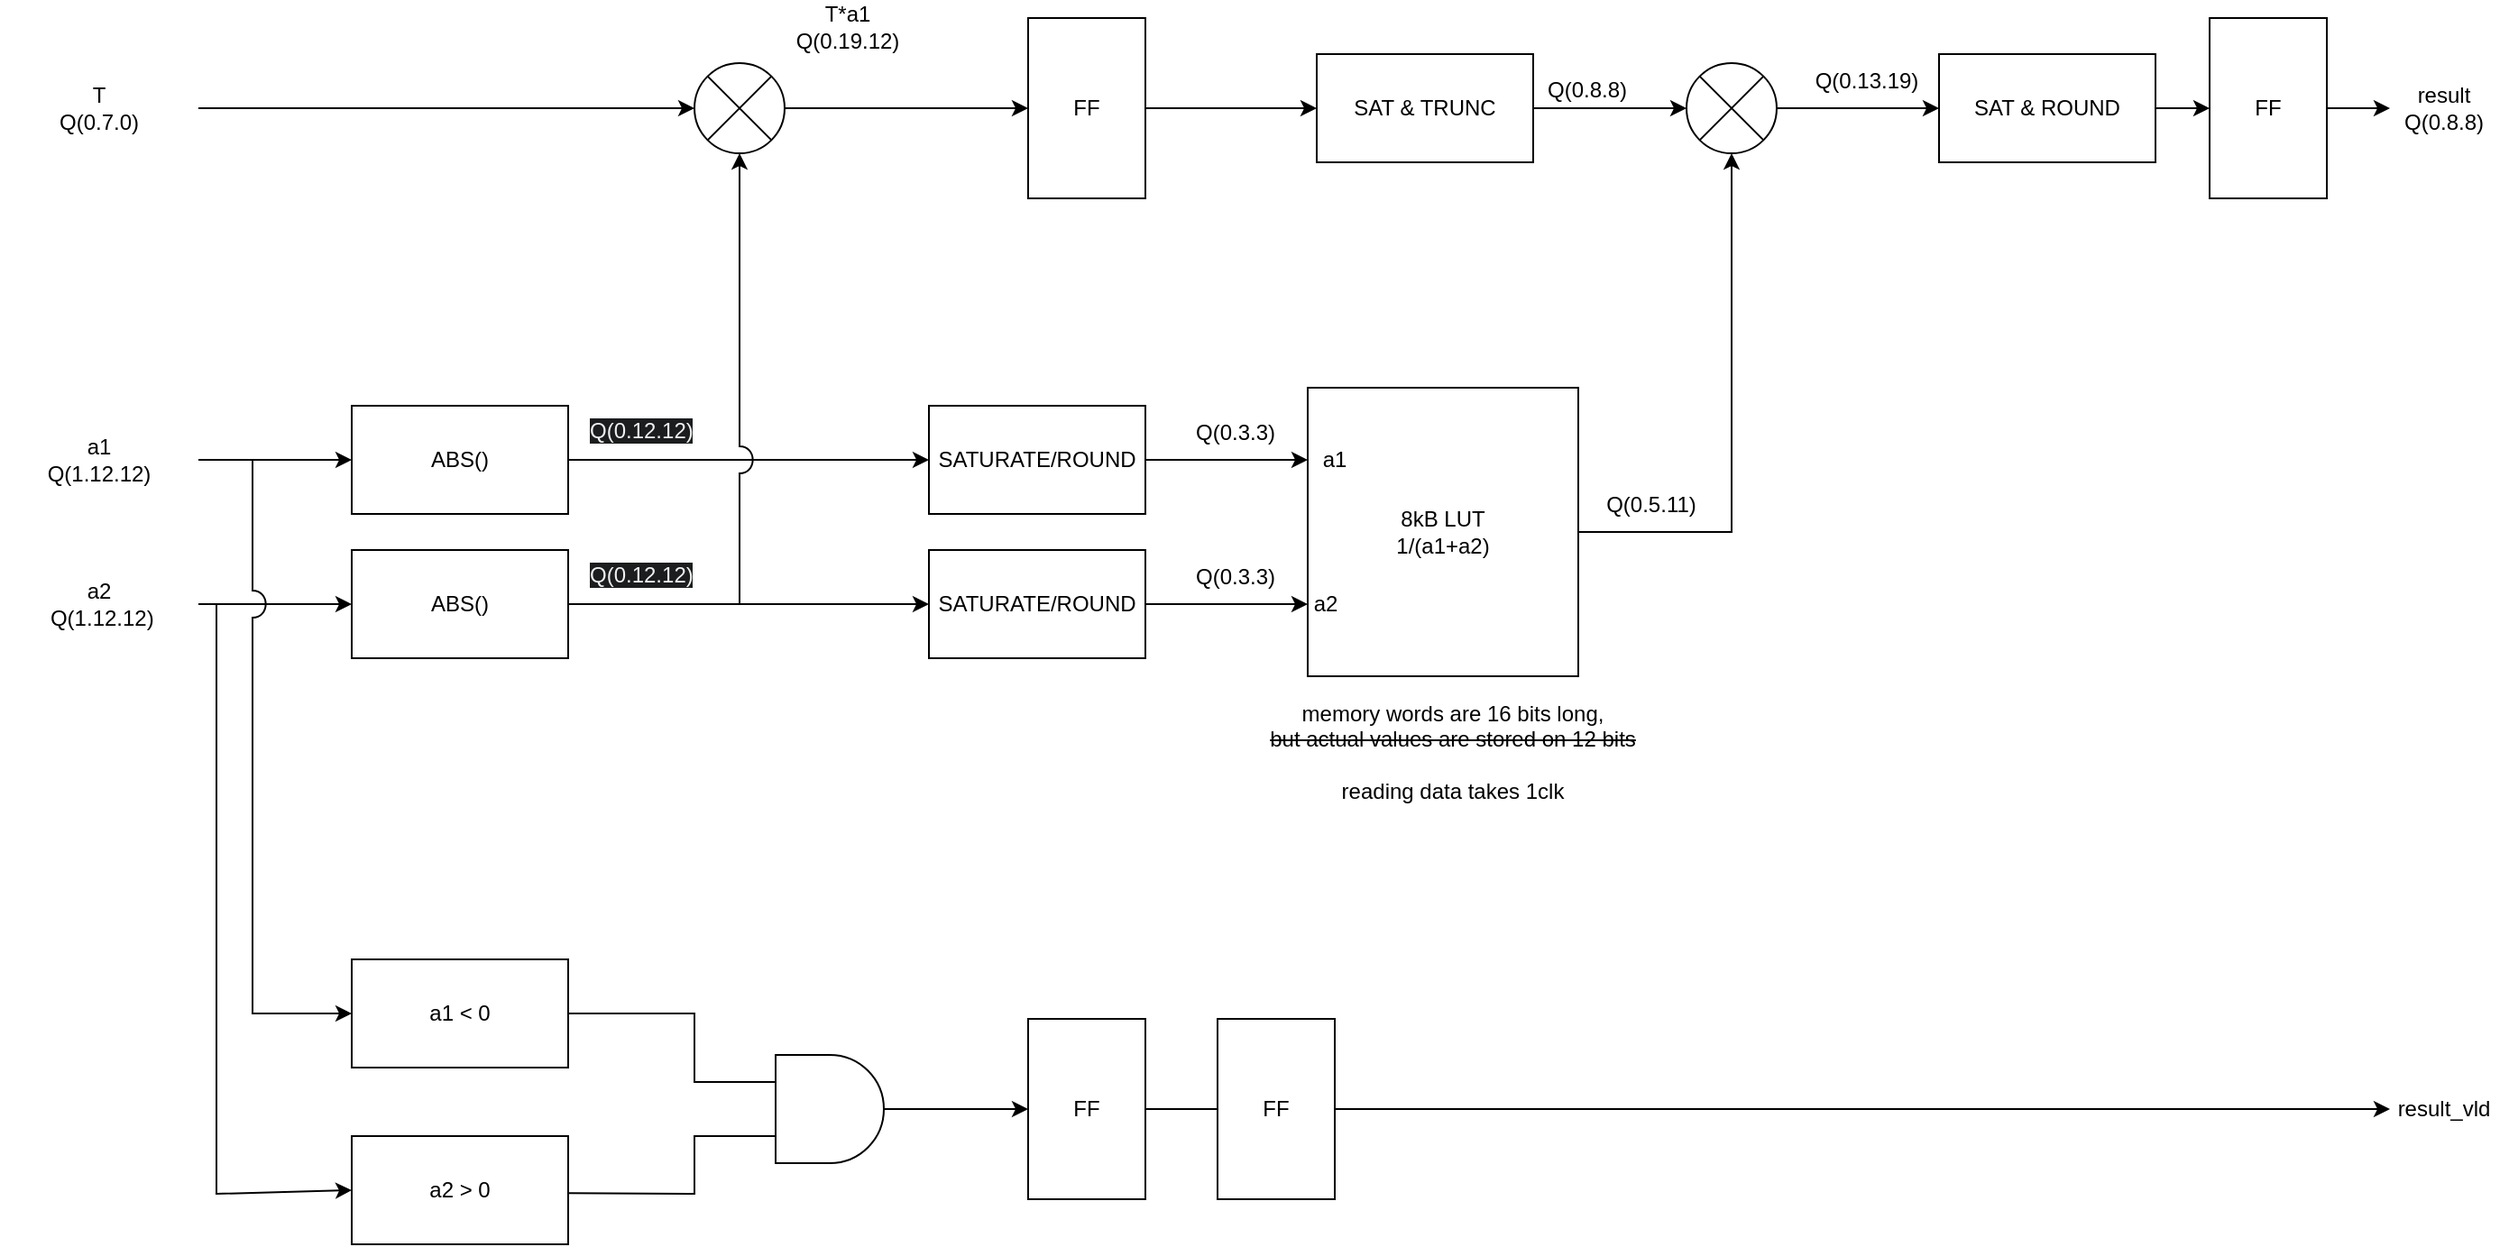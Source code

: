 <mxfile version="21.6.8" type="device">
  <diagram name="Page-1" id="Y2FZgOiFXhpu6reV6E0P">
    <mxGraphModel dx="1411" dy="956" grid="1" gridSize="10" guides="1" tooltips="1" connect="1" arrows="1" fold="1" page="1" pageScale="1" pageWidth="1900" pageHeight="1000" math="0" shadow="0">
      <root>
        <mxCell id="0" />
        <mxCell id="1" parent="0" />
        <mxCell id="UK2O3-0YkTCJeF7wMZOj-2" value="a1 &amp;lt; 0" style="rounded=0;whiteSpace=wrap;html=1;" parent="1" vertex="1">
          <mxGeometry x="495" y="680" width="120" height="60" as="geometry" />
        </mxCell>
        <mxCell id="UK2O3-0YkTCJeF7wMZOj-3" value="a2 &amp;gt; 0" style="rounded=0;whiteSpace=wrap;html=1;" parent="1" vertex="1">
          <mxGeometry x="495" y="778" width="120" height="60" as="geometry" />
        </mxCell>
        <mxCell id="zP4eH2hdWOjzFWE6b_5w-10" value="" style="edgeStyle=orthogonalEdgeStyle;rounded=0;orthogonalLoop=1;jettySize=auto;html=1;" parent="1" source="UK2O3-0YkTCJeF7wMZOj-4" target="zP4eH2hdWOjzFWE6b_5w-8" edge="1">
          <mxGeometry relative="1" as="geometry" />
        </mxCell>
        <mxCell id="UK2O3-0YkTCJeF7wMZOj-4" value="a1 &lt;br&gt;Q(1.12.12)" style="text;html=1;strokeColor=none;fillColor=none;align=center;verticalAlign=middle;whiteSpace=wrap;rounded=0;" parent="1" vertex="1">
          <mxGeometry x="300" y="388" width="110" height="30" as="geometry" />
        </mxCell>
        <mxCell id="zP4eH2hdWOjzFWE6b_5w-11" value="" style="edgeStyle=orthogonalEdgeStyle;rounded=0;orthogonalLoop=1;jettySize=auto;html=1;" parent="1" source="UK2O3-0YkTCJeF7wMZOj-5" target="zP4eH2hdWOjzFWE6b_5w-9" edge="1">
          <mxGeometry relative="1" as="geometry" />
        </mxCell>
        <mxCell id="UK2O3-0YkTCJeF7wMZOj-5" value="a2&lt;br&gt;&amp;nbsp;Q(1.12.12)" style="text;html=1;strokeColor=none;fillColor=none;align=center;verticalAlign=middle;whiteSpace=wrap;rounded=0;" parent="1" vertex="1">
          <mxGeometry x="300" y="468" width="110" height="30" as="geometry" />
        </mxCell>
        <mxCell id="UK2O3-0YkTCJeF7wMZOj-9" value="" style="verticalLabelPosition=bottom;shadow=0;dashed=0;align=center;html=1;verticalAlign=top;shape=mxgraph.electrical.logic_gates.logic_gate;operation=and;" parent="1" vertex="1">
          <mxGeometry x="710" y="733" width="100" height="60" as="geometry" />
        </mxCell>
        <mxCell id="UK2O3-0YkTCJeF7wMZOj-10" value="" style="endArrow=none;html=1;rounded=0;exitX=1;exitY=0.5;exitDx=0;exitDy=0;entryX=0;entryY=0.25;entryDx=0;entryDy=0;entryPerimeter=0;jumpStyle=arc;" parent="1" source="UK2O3-0YkTCJeF7wMZOj-2" target="UK2O3-0YkTCJeF7wMZOj-9" edge="1">
          <mxGeometry width="50" height="50" relative="1" as="geometry">
            <mxPoint x="705" y="743" as="sourcePoint" />
            <mxPoint x="755" y="693" as="targetPoint" />
            <Array as="points">
              <mxPoint x="685" y="710" />
              <mxPoint x="685" y="748" />
            </Array>
          </mxGeometry>
        </mxCell>
        <mxCell id="UK2O3-0YkTCJeF7wMZOj-11" value="" style="endArrow=none;html=1;rounded=0;exitX=1.001;exitY=0.527;exitDx=0;exitDy=0;entryX=0;entryY=0.75;entryDx=0;entryDy=0;entryPerimeter=0;jumpStyle=arc;exitPerimeter=0;" parent="1" source="UK2O3-0YkTCJeF7wMZOj-3" target="UK2O3-0YkTCJeF7wMZOj-9" edge="1">
          <mxGeometry width="50" height="50" relative="1" as="geometry">
            <mxPoint x="685" y="813" as="sourcePoint" />
            <mxPoint x="735" y="763" as="targetPoint" />
            <Array as="points">
              <mxPoint x="685" y="810" />
              <mxPoint x="685" y="778" />
            </Array>
          </mxGeometry>
        </mxCell>
        <mxCell id="UK2O3-0YkTCJeF7wMZOj-14" value="SATURATE/ROUND" style="rounded=0;whiteSpace=wrap;html=1;" parent="1" vertex="1">
          <mxGeometry x="815" y="373" width="120" height="60" as="geometry" />
        </mxCell>
        <mxCell id="UK2O3-0YkTCJeF7wMZOj-16" value="8kB LUT&lt;br&gt;1/(a1+a2)" style="rounded=0;whiteSpace=wrap;html=1;" parent="1" vertex="1">
          <mxGeometry x="1025" y="363" width="150" height="160" as="geometry" />
        </mxCell>
        <mxCell id="UK2O3-0YkTCJeF7wMZOj-15" value="SATURATE/ROUND" style="rounded=0;whiteSpace=wrap;html=1;" parent="1" vertex="1">
          <mxGeometry x="815" y="453" width="120" height="60" as="geometry" />
        </mxCell>
        <mxCell id="UK2O3-0YkTCJeF7wMZOj-18" value="a2" style="text;html=1;strokeColor=none;fillColor=none;align=center;verticalAlign=middle;whiteSpace=wrap;rounded=0;" parent="1" vertex="1">
          <mxGeometry x="1025" y="465.5" width="20" height="35" as="geometry" />
        </mxCell>
        <mxCell id="UK2O3-0YkTCJeF7wMZOj-19" value="" style="endArrow=classic;html=1;rounded=0;exitX=1;exitY=0.5;exitDx=0;exitDy=0;entryX=0;entryY=0.25;entryDx=0;entryDy=0;" parent="1" source="UK2O3-0YkTCJeF7wMZOj-14" target="UK2O3-0YkTCJeF7wMZOj-16" edge="1">
          <mxGeometry width="50" height="50" relative="1" as="geometry">
            <mxPoint x="855" y="333" as="sourcePoint" />
            <mxPoint x="775" y="383" as="targetPoint" />
          </mxGeometry>
        </mxCell>
        <mxCell id="UK2O3-0YkTCJeF7wMZOj-20" value="" style="endArrow=classic;html=1;rounded=0;exitX=1;exitY=0.5;exitDx=0;exitDy=0;entryX=0;entryY=0.75;entryDx=0;entryDy=0;" parent="1" source="UK2O3-0YkTCJeF7wMZOj-15" target="UK2O3-0YkTCJeF7wMZOj-16" edge="1">
          <mxGeometry width="50" height="50" relative="1" as="geometry">
            <mxPoint x="855" y="333" as="sourcePoint" />
            <mxPoint x="905" y="283" as="targetPoint" />
          </mxGeometry>
        </mxCell>
        <mxCell id="UK2O3-0YkTCJeF7wMZOj-21" value="Q(0.3.3)" style="text;html=1;strokeColor=none;fillColor=none;align=center;verticalAlign=middle;whiteSpace=wrap;rounded=0;" parent="1" vertex="1">
          <mxGeometry x="955" y="373" width="60" height="30" as="geometry" />
        </mxCell>
        <mxCell id="UK2O3-0YkTCJeF7wMZOj-22" value="Q(0.3.3)" style="text;html=1;strokeColor=none;fillColor=none;align=center;verticalAlign=middle;whiteSpace=wrap;rounded=0;" parent="1" vertex="1">
          <mxGeometry x="955" y="453" width="60" height="30" as="geometry" />
        </mxCell>
        <mxCell id="UK2O3-0YkTCJeF7wMZOj-24" value="a1" style="text;html=1;strokeColor=none;fillColor=none;align=center;verticalAlign=middle;whiteSpace=wrap;rounded=0;" parent="1" vertex="1">
          <mxGeometry x="1030" y="385.5" width="20" height="35" as="geometry" />
        </mxCell>
        <mxCell id="UK2O3-0YkTCJeF7wMZOj-25" value="T&lt;br&gt;Q(0.7.0)" style="text;html=1;strokeColor=none;fillColor=none;align=center;verticalAlign=middle;whiteSpace=wrap;rounded=0;" parent="1" vertex="1">
          <mxGeometry x="300" y="193" width="110" height="30" as="geometry" />
        </mxCell>
        <mxCell id="UK2O3-0YkTCJeF7wMZOj-31" value="" style="verticalLabelPosition=bottom;shadow=0;dashed=0;align=center;html=1;verticalAlign=top;shape=mxgraph.electrical.abstract.multiplier;" parent="1" vertex="1">
          <mxGeometry x="685" y="183" width="50" height="50" as="geometry" />
        </mxCell>
        <mxCell id="UK2O3-0YkTCJeF7wMZOj-32" value="" style="endArrow=classic;html=1;rounded=0;exitX=1;exitY=0.5;exitDx=0;exitDy=0;entryX=0;entryY=0.5;entryDx=0;entryDy=0;entryPerimeter=0;" parent="1" source="UK2O3-0YkTCJeF7wMZOj-25" target="UK2O3-0YkTCJeF7wMZOj-31" edge="1">
          <mxGeometry width="50" height="50" relative="1" as="geometry">
            <mxPoint x="500" y="223" as="sourcePoint" />
            <mxPoint x="550" y="173" as="targetPoint" />
          </mxGeometry>
        </mxCell>
        <mxCell id="UK2O3-0YkTCJeF7wMZOj-34" value="" style="endArrow=classic;html=1;rounded=0;exitX=1;exitY=0.5;exitDx=0;exitDy=0;exitPerimeter=0;entryX=0;entryY=0.5;entryDx=0;entryDy=0;entryPerimeter=0;" parent="1" source="UK2O3-0YkTCJeF7wMZOj-38" target="UK2O3-0YkTCJeF7wMZOj-35" edge="1">
          <mxGeometry width="50" height="50" relative="1" as="geometry">
            <mxPoint x="770" y="263" as="sourcePoint" />
            <mxPoint x="820" y="213" as="targetPoint" />
          </mxGeometry>
        </mxCell>
        <mxCell id="UK2O3-0YkTCJeF7wMZOj-35" value="" style="verticalLabelPosition=bottom;shadow=0;dashed=0;align=center;html=1;verticalAlign=top;shape=mxgraph.electrical.abstract.multiplier;" parent="1" vertex="1">
          <mxGeometry x="1235" y="183" width="50" height="50" as="geometry" />
        </mxCell>
        <mxCell id="UK2O3-0YkTCJeF7wMZOj-36" value="" style="endArrow=classic;html=1;rounded=0;exitX=1;exitY=0.5;exitDx=0;exitDy=0;entryX=0.5;entryY=1;entryDx=0;entryDy=0;entryPerimeter=0;" parent="1" source="UK2O3-0YkTCJeF7wMZOj-16" target="UK2O3-0YkTCJeF7wMZOj-35" edge="1">
          <mxGeometry width="50" height="50" relative="1" as="geometry">
            <mxPoint x="1135" y="593" as="sourcePoint" />
            <mxPoint x="1220" y="535.5" as="targetPoint" />
            <Array as="points">
              <mxPoint x="1260" y="443" />
            </Array>
          </mxGeometry>
        </mxCell>
        <mxCell id="UK2O3-0YkTCJeF7wMZOj-39" value="" style="endArrow=classic;html=1;rounded=0;exitX=1;exitY=0.5;exitDx=0;exitDy=0;exitPerimeter=0;entryX=0;entryY=0.5;entryDx=0;entryDy=0;entryPerimeter=0;" parent="1" source="6czTqWol4XuBn4S2RK1k-1" target="UK2O3-0YkTCJeF7wMZOj-38" edge="1">
          <mxGeometry width="50" height="50" relative="1" as="geometry">
            <mxPoint x="530" y="208" as="sourcePoint" />
            <mxPoint x="1060" y="208" as="targetPoint" />
          </mxGeometry>
        </mxCell>
        <mxCell id="UK2O3-0YkTCJeF7wMZOj-38" value="SAT &amp;amp; TRUNC" style="rounded=0;whiteSpace=wrap;html=1;" parent="1" vertex="1">
          <mxGeometry x="1030" y="178" width="120" height="60" as="geometry" />
        </mxCell>
        <mxCell id="UK2O3-0YkTCJeF7wMZOj-40" value="T*a1&lt;br&gt;Q(0.19.12)" style="text;html=1;strokeColor=none;fillColor=none;align=center;verticalAlign=middle;whiteSpace=wrap;rounded=0;" parent="1" vertex="1">
          <mxGeometry x="715" y="148" width="110" height="30" as="geometry" />
        </mxCell>
        <mxCell id="UK2O3-0YkTCJeF7wMZOj-41" value="Q(0.8.8)" style="text;html=1;strokeColor=none;fillColor=none;align=center;verticalAlign=middle;whiteSpace=wrap;rounded=0;" parent="1" vertex="1">
          <mxGeometry x="1125" y="183" width="110" height="30" as="geometry" />
        </mxCell>
        <mxCell id="UK2O3-0YkTCJeF7wMZOj-42" value="" style="endArrow=classic;html=1;rounded=0;exitX=1;exitY=0.5;exitDx=0;exitDy=0;exitPerimeter=0;" parent="1" source="UK2O3-0YkTCJeF7wMZOj-44" edge="1">
          <mxGeometry width="50" height="50" relative="1" as="geometry">
            <mxPoint x="1495" y="228" as="sourcePoint" />
            <mxPoint x="1495" y="208" as="targetPoint" />
          </mxGeometry>
        </mxCell>
        <mxCell id="UK2O3-0YkTCJeF7wMZOj-43" value="" style="endArrow=classic;html=1;rounded=0;exitX=1;exitY=0.5;exitDx=0;exitDy=0;exitPerimeter=0;entryX=0;entryY=0.5;entryDx=0;entryDy=0;" parent="1" source="6czTqWol4XuBn4S2RK1k-9" target="UK2O3-0YkTCJeF7wMZOj-50" edge="1">
          <mxGeometry width="50" height="50" relative="1" as="geometry">
            <mxPoint x="800" y="793" as="sourcePoint" />
            <mxPoint x="960" y="763" as="targetPoint" />
          </mxGeometry>
        </mxCell>
        <mxCell id="UK2O3-0YkTCJeF7wMZOj-45" value="" style="endArrow=classic;html=1;rounded=0;exitX=1;exitY=0.5;exitDx=0;exitDy=0;exitPerimeter=0;" parent="1" source="UK2O3-0YkTCJeF7wMZOj-35" target="UK2O3-0YkTCJeF7wMZOj-44" edge="1">
          <mxGeometry width="50" height="50" relative="1" as="geometry">
            <mxPoint x="1385" y="208" as="sourcePoint" />
            <mxPoint x="1495" y="208" as="targetPoint" />
          </mxGeometry>
        </mxCell>
        <mxCell id="UK2O3-0YkTCJeF7wMZOj-44" value="SAT &amp;amp; ROUND" style="rounded=0;whiteSpace=wrap;html=1;" parent="1" vertex="1">
          <mxGeometry x="1375" y="178" width="120" height="60" as="geometry" />
        </mxCell>
        <mxCell id="UK2O3-0YkTCJeF7wMZOj-46" value="" style="endArrow=classic;html=1;rounded=0;exitX=1;exitY=0.5;exitDx=0;exitDy=0;" parent="1" source="6czTqWol4XuBn4S2RK1k-6" target="UK2O3-0YkTCJeF7wMZOj-48" edge="1">
          <mxGeometry width="50" height="50" relative="1" as="geometry">
            <mxPoint x="1735" y="218" as="sourcePoint" />
            <mxPoint x="1615" y="208" as="targetPoint" />
          </mxGeometry>
        </mxCell>
        <mxCell id="UK2O3-0YkTCJeF7wMZOj-48" value="result&lt;br&gt;Q(0.8.8)" style="text;html=1;strokeColor=none;fillColor=none;align=center;verticalAlign=middle;whiteSpace=wrap;rounded=0;" parent="1" vertex="1">
          <mxGeometry x="1625" y="193" width="60" height="30" as="geometry" />
        </mxCell>
        <mxCell id="UK2O3-0YkTCJeF7wMZOj-49" value="Q(0.13.19)" style="text;html=1;strokeColor=none;fillColor=none;align=center;verticalAlign=middle;whiteSpace=wrap;rounded=0;" parent="1" vertex="1">
          <mxGeometry x="1305" y="178" width="60" height="30" as="geometry" />
        </mxCell>
        <mxCell id="UK2O3-0YkTCJeF7wMZOj-50" value="result_vld" style="text;html=1;strokeColor=none;fillColor=none;align=center;verticalAlign=middle;whiteSpace=wrap;rounded=0;" parent="1" vertex="1">
          <mxGeometry x="1625" y="748" width="60" height="30" as="geometry" />
        </mxCell>
        <mxCell id="wV1XkCn4svyAnm5CYO1I-1" value="memory words are 16 bits long, &lt;br&gt;&lt;strike&gt;but actual values are stored on 12 bits&lt;/strike&gt;&lt;br&gt;&lt;br&gt;reading data takes 1clk" style="text;html=1;align=center;verticalAlign=middle;resizable=0;points=[];autosize=1;strokeColor=none;fillColor=none;" parent="1" vertex="1">
          <mxGeometry x="990" y="530" width="230" height="70" as="geometry" />
        </mxCell>
        <mxCell id="6czTqWol4XuBn4S2RK1k-2" value="" style="endArrow=classic;html=1;rounded=0;exitX=1;exitY=0.5;exitDx=0;exitDy=0;exitPerimeter=0;entryX=0;entryY=0.5;entryDx=0;entryDy=0;entryPerimeter=0;" parent="1" source="UK2O3-0YkTCJeF7wMZOj-31" target="6czTqWol4XuBn4S2RK1k-1" edge="1">
          <mxGeometry width="50" height="50" relative="1" as="geometry">
            <mxPoint x="530" y="208" as="sourcePoint" />
            <mxPoint x="830" y="208" as="targetPoint" />
          </mxGeometry>
        </mxCell>
        <mxCell id="6czTqWol4XuBn4S2RK1k-1" value="FF" style="rounded=0;whiteSpace=wrap;html=1;" parent="1" vertex="1">
          <mxGeometry x="870" y="158" width="65" height="100" as="geometry" />
        </mxCell>
        <mxCell id="6czTqWol4XuBn4S2RK1k-5" value="Q(0.5.11)" style="text;html=1;align=center;verticalAlign=middle;resizable=0;points=[];autosize=1;strokeColor=none;fillColor=none;" parent="1" vertex="1">
          <mxGeometry x="1180" y="413" width="70" height="30" as="geometry" />
        </mxCell>
        <mxCell id="6czTqWol4XuBn4S2RK1k-8" value="" style="endArrow=classic;html=1;rounded=0;exitX=1;exitY=0.5;exitDx=0;exitDy=0;" parent="1" source="UK2O3-0YkTCJeF7wMZOj-44" target="6czTqWol4XuBn4S2RK1k-6" edge="1">
          <mxGeometry width="50" height="50" relative="1" as="geometry">
            <mxPoint x="1495" y="208" as="sourcePoint" />
            <mxPoint x="1625" y="208" as="targetPoint" />
          </mxGeometry>
        </mxCell>
        <mxCell id="6czTqWol4XuBn4S2RK1k-6" value="FF" style="rounded=0;whiteSpace=wrap;html=1;" parent="1" vertex="1">
          <mxGeometry x="1525" y="158" width="65" height="100" as="geometry" />
        </mxCell>
        <mxCell id="6czTqWol4XuBn4S2RK1k-10" value="" style="endArrow=classic;html=1;rounded=0;exitX=1;exitY=0.5;exitDx=0;exitDy=0;exitPerimeter=0;entryX=0;entryY=0.5;entryDx=0;entryDy=0;" parent="1" source="UK2O3-0YkTCJeF7wMZOj-9" target="6czTqWol4XuBn4S2RK1k-9" edge="1">
          <mxGeometry width="50" height="50" relative="1" as="geometry">
            <mxPoint x="935" y="768" as="sourcePoint" />
            <mxPoint x="1480" y="768" as="targetPoint" />
          </mxGeometry>
        </mxCell>
        <mxCell id="6czTqWol4XuBn4S2RK1k-9" value="FF" style="rounded=0;whiteSpace=wrap;html=1;" parent="1" vertex="1">
          <mxGeometry x="870" y="713" width="65" height="100" as="geometry" />
        </mxCell>
        <mxCell id="zP4eH2hdWOjzFWE6b_5w-12" value="" style="edgeStyle=orthogonalEdgeStyle;rounded=0;orthogonalLoop=1;jettySize=auto;html=1;" parent="1" source="zP4eH2hdWOjzFWE6b_5w-8" target="UK2O3-0YkTCJeF7wMZOj-14" edge="1">
          <mxGeometry relative="1" as="geometry" />
        </mxCell>
        <mxCell id="zP4eH2hdWOjzFWE6b_5w-8" value="ABS()" style="rounded=0;whiteSpace=wrap;html=1;" parent="1" vertex="1">
          <mxGeometry x="495" y="373" width="120" height="60" as="geometry" />
        </mxCell>
        <mxCell id="zP4eH2hdWOjzFWE6b_5w-13" value="" style="edgeStyle=orthogonalEdgeStyle;rounded=0;orthogonalLoop=1;jettySize=auto;html=1;" parent="1" source="zP4eH2hdWOjzFWE6b_5w-9" target="UK2O3-0YkTCJeF7wMZOj-15" edge="1">
          <mxGeometry relative="1" as="geometry" />
        </mxCell>
        <mxCell id="zP4eH2hdWOjzFWE6b_5w-9" value="ABS()" style="rounded=0;whiteSpace=wrap;html=1;" parent="1" vertex="1">
          <mxGeometry x="495" y="453" width="120" height="60" as="geometry" />
        </mxCell>
        <mxCell id="zP4eH2hdWOjzFWE6b_5w-14" value="" style="endArrow=classic;html=1;rounded=0;entryX=0.5;entryY=1;entryDx=0;entryDy=0;entryPerimeter=0;jumpStyle=arc;sourcePerimeterSpacing=0;startSize=6;shadow=0;jumpSize=15;" parent="1" target="UK2O3-0YkTCJeF7wMZOj-31" edge="1">
          <mxGeometry width="50" height="50" relative="1" as="geometry">
            <mxPoint x="710" y="483" as="sourcePoint" />
            <mxPoint x="715" y="403" as="targetPoint" />
          </mxGeometry>
        </mxCell>
        <mxCell id="zP4eH2hdWOjzFWE6b_5w-16" value="" style="endArrow=classic;html=1;rounded=0;entryX=0;entryY=0.5;entryDx=0;entryDy=0;exitX=1;exitY=0.5;exitDx=0;exitDy=0;jumpStyle=arc;jumpSize=15;" parent="1" source="UK2O3-0YkTCJeF7wMZOj-4" target="UK2O3-0YkTCJeF7wMZOj-2" edge="1">
          <mxGeometry width="50" height="50" relative="1" as="geometry">
            <mxPoint x="445" y="403" as="sourcePoint" />
            <mxPoint x="600" y="713" as="targetPoint" />
            <Array as="points">
              <mxPoint x="440" y="403" />
              <mxPoint x="440" y="710" />
            </Array>
          </mxGeometry>
        </mxCell>
        <mxCell id="zP4eH2hdWOjzFWE6b_5w-17" value="" style="endArrow=classic;html=1;rounded=0;exitX=1;exitY=0.5;exitDx=0;exitDy=0;entryX=0;entryY=0.5;entryDx=0;entryDy=0;" parent="1" source="UK2O3-0YkTCJeF7wMZOj-5" target="UK2O3-0YkTCJeF7wMZOj-3" edge="1">
          <mxGeometry width="50" height="50" relative="1" as="geometry">
            <mxPoint x="380" y="573" as="sourcePoint" />
            <mxPoint x="760" y="733" as="targetPoint" />
            <Array as="points">
              <mxPoint x="420" y="483" />
              <mxPoint x="420" y="810" />
            </Array>
          </mxGeometry>
        </mxCell>
        <mxCell id="zP4eH2hdWOjzFWE6b_5w-19" value="FF" style="rounded=0;whiteSpace=wrap;html=1;" parent="1" vertex="1">
          <mxGeometry x="975" y="713" width="65" height="100" as="geometry" />
        </mxCell>
        <mxCell id="zP4eH2hdWOjzFWE6b_5w-20" value="&lt;span style=&quot;color: rgb(240, 240, 240); font-family: Helvetica; font-size: 12px; font-style: normal; font-variant-ligatures: normal; font-variant-caps: normal; font-weight: 400; letter-spacing: normal; orphans: 2; text-align: center; text-indent: 0px; text-transform: none; widows: 2; word-spacing: 0px; -webkit-text-stroke-width: 0px; background-color: rgb(27, 29, 30); text-decoration-thickness: initial; text-decoration-style: initial; text-decoration-color: initial; float: none; display: inline !important;&quot;&gt;Q(0.12.12)&lt;/span&gt;" style="text;whiteSpace=wrap;html=1;" parent="1" vertex="1">
          <mxGeometry x="625" y="373" width="60" height="27" as="geometry" />
        </mxCell>
        <mxCell id="zP4eH2hdWOjzFWE6b_5w-21" value="&lt;span style=&quot;color: rgb(240, 240, 240); font-family: Helvetica; font-size: 12px; font-style: normal; font-variant-ligatures: normal; font-variant-caps: normal; font-weight: 400; letter-spacing: normal; orphans: 2; text-align: center; text-indent: 0px; text-transform: none; widows: 2; word-spacing: 0px; -webkit-text-stroke-width: 0px; background-color: rgb(27, 29, 30); text-decoration-thickness: initial; text-decoration-style: initial; text-decoration-color: initial; float: none; display: inline !important;&quot;&gt;Q(0.12.12)&lt;/span&gt;" style="text;whiteSpace=wrap;html=1;" parent="1" vertex="1">
          <mxGeometry x="625" y="453" width="60" height="27" as="geometry" />
        </mxCell>
      </root>
    </mxGraphModel>
  </diagram>
</mxfile>

